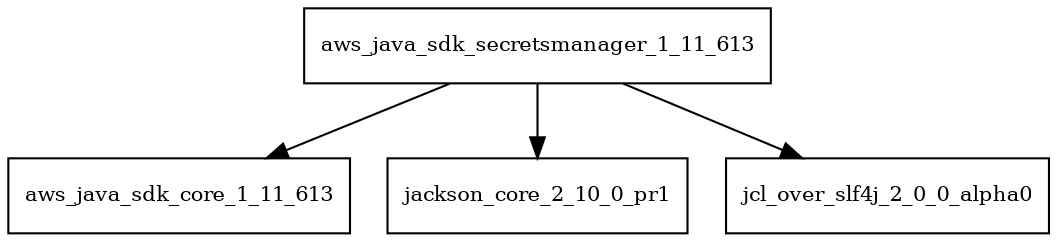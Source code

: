 digraph aws_java_sdk_secretsmanager_1_11_613_dependencies {
  node [shape = box, fontsize=10.0];
  aws_java_sdk_secretsmanager_1_11_613 -> aws_java_sdk_core_1_11_613;
  aws_java_sdk_secretsmanager_1_11_613 -> jackson_core_2_10_0_pr1;
  aws_java_sdk_secretsmanager_1_11_613 -> jcl_over_slf4j_2_0_0_alpha0;
}
